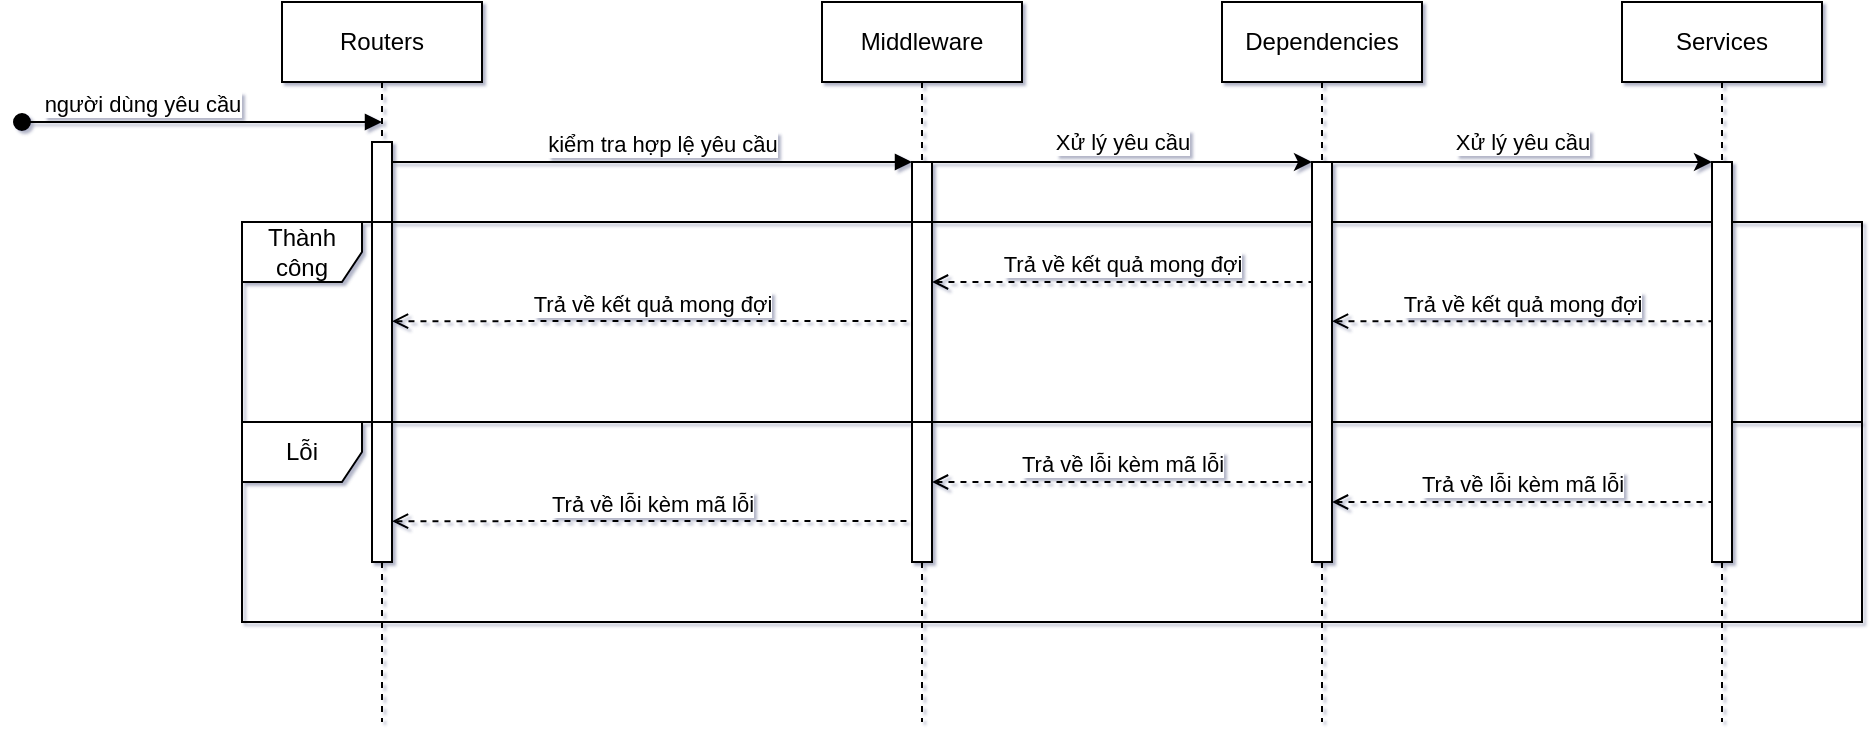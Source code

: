 <mxfile>
    <diagram name="Page-1" id="2YBvvXClWsGukQMizWep">
        <mxGraphModel dx="2042" dy="700" grid="1" gridSize="10" guides="1" tooltips="1" connect="1" arrows="1" fold="1" page="1" pageScale="1" pageWidth="850" pageHeight="1100" math="0" shadow="1">
            <root>
                <mxCell id="0"/>
                <mxCell id="1" parent="0"/>
                <mxCell id="aM9ryv3xv72pqoxQDRHE-1" value="Routers" style="shape=umlLifeline;perimeter=lifelinePerimeter;whiteSpace=wrap;html=1;container=0;dropTarget=0;collapsible=0;recursiveResize=0;outlineConnect=0;portConstraint=eastwest;newEdgeStyle={&quot;edgeStyle&quot;:&quot;elbowEdgeStyle&quot;,&quot;elbow&quot;:&quot;vertical&quot;,&quot;curved&quot;:0,&quot;rounded&quot;:0};" parent="1" vertex="1">
                    <mxGeometry x="30" y="40" width="100" height="360" as="geometry"/>
                </mxCell>
                <mxCell id="aM9ryv3xv72pqoxQDRHE-2" value="" style="html=1;points=[];perimeter=orthogonalPerimeter;outlineConnect=0;targetShapes=umlLifeline;portConstraint=eastwest;newEdgeStyle={&quot;edgeStyle&quot;:&quot;elbowEdgeStyle&quot;,&quot;elbow&quot;:&quot;vertical&quot;,&quot;curved&quot;:0,&quot;rounded&quot;:0};" parent="aM9ryv3xv72pqoxQDRHE-1" vertex="1">
                    <mxGeometry x="45" y="70" width="10" height="210" as="geometry"/>
                </mxCell>
                <mxCell id="aM9ryv3xv72pqoxQDRHE-3" value="người dùng yêu cầu" style="html=1;verticalAlign=bottom;startArrow=oval;endArrow=block;startSize=8;edgeStyle=elbowEdgeStyle;elbow=vertical;curved=0;rounded=0;" parent="aM9ryv3xv72pqoxQDRHE-1" edge="1">
                    <mxGeometry x="-0.333" relative="1" as="geometry">
                        <mxPoint x="-130" y="60" as="sourcePoint"/>
                        <mxPoint x="50" y="60" as="targetPoint"/>
                        <Array as="points">
                            <mxPoint x="40" y="60"/>
                        </Array>
                        <mxPoint as="offset"/>
                    </mxGeometry>
                </mxCell>
                <mxCell id="aM9ryv3xv72pqoxQDRHE-5" value="Middleware" style="shape=umlLifeline;perimeter=lifelinePerimeter;whiteSpace=wrap;html=1;container=0;dropTarget=0;collapsible=0;recursiveResize=0;outlineConnect=0;portConstraint=eastwest;newEdgeStyle={&quot;edgeStyle&quot;:&quot;elbowEdgeStyle&quot;,&quot;elbow&quot;:&quot;vertical&quot;,&quot;curved&quot;:0,&quot;rounded&quot;:0};" parent="1" vertex="1">
                    <mxGeometry x="300" y="40" width="100" height="360" as="geometry"/>
                </mxCell>
                <mxCell id="aM9ryv3xv72pqoxQDRHE-6" value="" style="html=1;points=[];perimeter=orthogonalPerimeter;outlineConnect=0;targetShapes=umlLifeline;portConstraint=eastwest;newEdgeStyle={&quot;edgeStyle&quot;:&quot;elbowEdgeStyle&quot;,&quot;elbow&quot;:&quot;vertical&quot;,&quot;curved&quot;:0,&quot;rounded&quot;:0};" parent="aM9ryv3xv72pqoxQDRHE-5" vertex="1">
                    <mxGeometry x="45" y="80" width="10" height="200" as="geometry"/>
                </mxCell>
                <mxCell id="aM9ryv3xv72pqoxQDRHE-7" value="kiểm tra hợp lệ yêu cầu" style="html=1;verticalAlign=bottom;endArrow=block;edgeStyle=elbowEdgeStyle;elbow=vertical;curved=0;rounded=0;" parent="1" source="aM9ryv3xv72pqoxQDRHE-2" target="aM9ryv3xv72pqoxQDRHE-6" edge="1">
                    <mxGeometry x="0.038" relative="1" as="geometry">
                        <mxPoint x="55" y="130" as="sourcePoint"/>
                        <Array as="points">
                            <mxPoint x="90" y="120"/>
                        </Array>
                        <mxPoint as="offset"/>
                    </mxGeometry>
                </mxCell>
                <mxCell id="aM9ryv3xv72pqoxQDRHE-10" value="Trả về kết quả mong đợi" style="html=1;verticalAlign=bottom;endArrow=none;dashed=1;endSize=8;edgeStyle=elbowEdgeStyle;elbow=vertical;curved=0;rounded=0;endFill=0;startArrow=open;startFill=0;" parent="1" edge="1">
                    <mxGeometry relative="1" as="geometry">
                        <mxPoint x="345" y="199.583" as="targetPoint"/>
                        <Array as="points"/>
                        <mxPoint x="85" y="199.583" as="sourcePoint"/>
                    </mxGeometry>
                </mxCell>
                <mxCell id="FjuvQRRgrO6sMCrjcoxV-1" value="Thành công" style="shape=umlFrame;whiteSpace=wrap;html=1;pointerEvents=0;" parent="1" vertex="1">
                    <mxGeometry x="10" y="150" width="810" height="100" as="geometry"/>
                </mxCell>
                <mxCell id="FjuvQRRgrO6sMCrjcoxV-4" value="Lỗi" style="shape=umlFrame;whiteSpace=wrap;html=1;pointerEvents=0;" parent="1" vertex="1">
                    <mxGeometry x="10" y="250" width="810" height="100" as="geometry"/>
                </mxCell>
                <mxCell id="FjuvQRRgrO6sMCrjcoxV-6" value="Trả về lỗi kèm mã lỗi" style="html=1;verticalAlign=bottom;endArrow=none;dashed=1;endSize=8;edgeStyle=elbowEdgeStyle;elbow=vertical;curved=0;rounded=0;endFill=0;startArrow=open;startFill=0;" parent="1" edge="1">
                    <mxGeometry relative="1" as="geometry">
                        <mxPoint x="345" y="299.913" as="targetPoint"/>
                        <Array as="points"/>
                        <mxPoint x="85" y="299.58" as="sourcePoint"/>
                    </mxGeometry>
                </mxCell>
                <mxCell id="FjuvQRRgrO6sMCrjcoxV-7" value="Dependencies" style="shape=umlLifeline;perimeter=lifelinePerimeter;whiteSpace=wrap;html=1;container=0;dropTarget=0;collapsible=0;recursiveResize=0;outlineConnect=0;portConstraint=eastwest;newEdgeStyle={&quot;edgeStyle&quot;:&quot;elbowEdgeStyle&quot;,&quot;elbow&quot;:&quot;vertical&quot;,&quot;curved&quot;:0,&quot;rounded&quot;:0};" parent="1" vertex="1">
                    <mxGeometry x="500" y="40" width="100" height="360" as="geometry"/>
                </mxCell>
                <mxCell id="FjuvQRRgrO6sMCrjcoxV-8" value="" style="html=1;points=[];perimeter=orthogonalPerimeter;outlineConnect=0;targetShapes=umlLifeline;portConstraint=eastwest;newEdgeStyle={&quot;edgeStyle&quot;:&quot;elbowEdgeStyle&quot;,&quot;elbow&quot;:&quot;vertical&quot;,&quot;curved&quot;:0,&quot;rounded&quot;:0};" parent="FjuvQRRgrO6sMCrjcoxV-7" vertex="1">
                    <mxGeometry x="45" y="80" width="10" height="200" as="geometry"/>
                </mxCell>
                <mxCell id="FjuvQRRgrO6sMCrjcoxV-9" value="" style="endArrow=classic;html=1;rounded=0;" parent="1" edge="1">
                    <mxGeometry width="50" height="50" relative="1" as="geometry">
                        <mxPoint x="355" y="120" as="sourcePoint"/>
                        <mxPoint x="545" y="120" as="targetPoint"/>
                    </mxGeometry>
                </mxCell>
                <mxCell id="FjuvQRRgrO6sMCrjcoxV-10" value="Xử lý yêu cầu" style="edgeLabel;html=1;align=center;verticalAlign=middle;resizable=0;points=[];" parent="FjuvQRRgrO6sMCrjcoxV-9" vertex="1" connectable="0">
                    <mxGeometry x="-0.005" y="2" relative="1" as="geometry">
                        <mxPoint y="-8" as="offset"/>
                    </mxGeometry>
                </mxCell>
                <mxCell id="FjuvQRRgrO6sMCrjcoxV-11" value="Trả về kết quả mong đợi" style="html=1;verticalAlign=bottom;endArrow=none;dashed=1;endSize=8;edgeStyle=elbowEdgeStyle;elbow=vertical;curved=0;rounded=0;endFill=0;startArrow=open;startFill=0;" parent="1" source="aM9ryv3xv72pqoxQDRHE-6" target="FjuvQRRgrO6sMCrjcoxV-8" edge="1">
                    <mxGeometry relative="1" as="geometry">
                        <mxPoint x="620" y="180.207" as="targetPoint"/>
                        <Array as="points">
                            <mxPoint x="520" y="180"/>
                        </Array>
                        <mxPoint x="360" y="180" as="sourcePoint"/>
                    </mxGeometry>
                </mxCell>
                <mxCell id="FjuvQRRgrO6sMCrjcoxV-12" value="Trả về lỗi kèm mã lỗi" style="html=1;verticalAlign=bottom;endArrow=none;dashed=1;endSize=8;edgeStyle=elbowEdgeStyle;elbow=vertical;curved=0;rounded=0;endFill=0;startArrow=open;startFill=0;" parent="1" source="aM9ryv3xv72pqoxQDRHE-6" target="FjuvQRRgrO6sMCrjcoxV-8" edge="1">
                    <mxGeometry relative="1" as="geometry">
                        <mxPoint x="630" y="280" as="targetPoint"/>
                        <Array as="points">
                            <mxPoint x="520" y="280"/>
                        </Array>
                        <mxPoint x="370" y="280" as="sourcePoint"/>
                    </mxGeometry>
                </mxCell>
                <mxCell id="80FPOp_7XQ386B29gQPi-1" value="Services" style="shape=umlLifeline;perimeter=lifelinePerimeter;whiteSpace=wrap;html=1;container=0;dropTarget=0;collapsible=0;recursiveResize=0;outlineConnect=0;portConstraint=eastwest;newEdgeStyle={&quot;edgeStyle&quot;:&quot;elbowEdgeStyle&quot;,&quot;elbow&quot;:&quot;vertical&quot;,&quot;curved&quot;:0,&quot;rounded&quot;:0};" parent="1" vertex="1">
                    <mxGeometry x="700" y="40" width="100" height="360" as="geometry"/>
                </mxCell>
                <mxCell id="80FPOp_7XQ386B29gQPi-2" value="" style="html=1;points=[];perimeter=orthogonalPerimeter;outlineConnect=0;targetShapes=umlLifeline;portConstraint=eastwest;newEdgeStyle={&quot;edgeStyle&quot;:&quot;elbowEdgeStyle&quot;,&quot;elbow&quot;:&quot;vertical&quot;,&quot;curved&quot;:0,&quot;rounded&quot;:0};" parent="80FPOp_7XQ386B29gQPi-1" vertex="1">
                    <mxGeometry x="45" y="80" width="10" height="200" as="geometry"/>
                </mxCell>
                <mxCell id="80FPOp_7XQ386B29gQPi-3" value="" style="endArrow=classic;html=1;rounded=0;" parent="1" edge="1">
                    <mxGeometry width="50" height="50" relative="1" as="geometry">
                        <mxPoint x="555" y="120" as="sourcePoint"/>
                        <mxPoint x="745" y="120" as="targetPoint"/>
                    </mxGeometry>
                </mxCell>
                <mxCell id="80FPOp_7XQ386B29gQPi-4" value="Xử lý yêu cầu" style="edgeLabel;html=1;align=center;verticalAlign=middle;resizable=0;points=[];" parent="80FPOp_7XQ386B29gQPi-3" vertex="1" connectable="0">
                    <mxGeometry x="-0.005" y="2" relative="1" as="geometry">
                        <mxPoint y="-8" as="offset"/>
                    </mxGeometry>
                </mxCell>
                <mxCell id="80FPOp_7XQ386B29gQPi-5" value="Trả về kết quả mong đợi" style="html=1;verticalAlign=bottom;endArrow=none;dashed=1;endSize=8;edgeStyle=elbowEdgeStyle;elbow=vertical;curved=0;rounded=0;endFill=0;startArrow=open;startFill=0;" parent="1" source="FjuvQRRgrO6sMCrjcoxV-8" target="80FPOp_7XQ386B29gQPi-2" edge="1">
                    <mxGeometry relative="1" as="geometry">
                        <mxPoint x="740" y="199.58" as="targetPoint"/>
                        <Array as="points">
                            <mxPoint x="715" y="199.58"/>
                        </Array>
                        <mxPoint x="550" y="199.58" as="sourcePoint"/>
                    </mxGeometry>
                </mxCell>
                <mxCell id="80FPOp_7XQ386B29gQPi-6" value="Trả về lỗi kèm mã lỗi" style="html=1;verticalAlign=bottom;endArrow=none;dashed=1;endSize=8;edgeStyle=elbowEdgeStyle;elbow=vertical;curved=0;rounded=0;endFill=0;startArrow=open;startFill=0;" parent="1" source="FjuvQRRgrO6sMCrjcoxV-8" target="80FPOp_7XQ386B29gQPi-2" edge="1">
                    <mxGeometry relative="1" as="geometry">
                        <mxPoint x="750" y="290" as="targetPoint"/>
                        <Array as="points">
                            <mxPoint x="725" y="290"/>
                        </Array>
                        <mxPoint x="560" y="290" as="sourcePoint"/>
                    </mxGeometry>
                </mxCell>
            </root>
        </mxGraphModel>
    </diagram>
</mxfile>